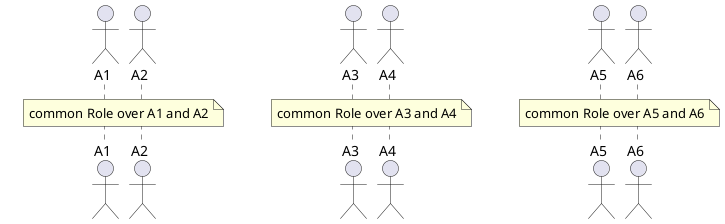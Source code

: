 {
  "sha1": "p496hkn0avn2aewxy3qg2913772u27q",
  "insertion": {
    "when": "2024-06-04T17:28:40.672Z",
    "user": "plantuml@gmail.com"
  }
}
@startuml
Actor A1
Actor A2
Actor A3
Actor A4
Actor A5
Actor A6

note over A1,A2 : common Role over A1 and A2
/ note over A3,A4 : common Role over A3 and A4
/ note over A5,A6 : common Role over A5 and A6
@enduml
